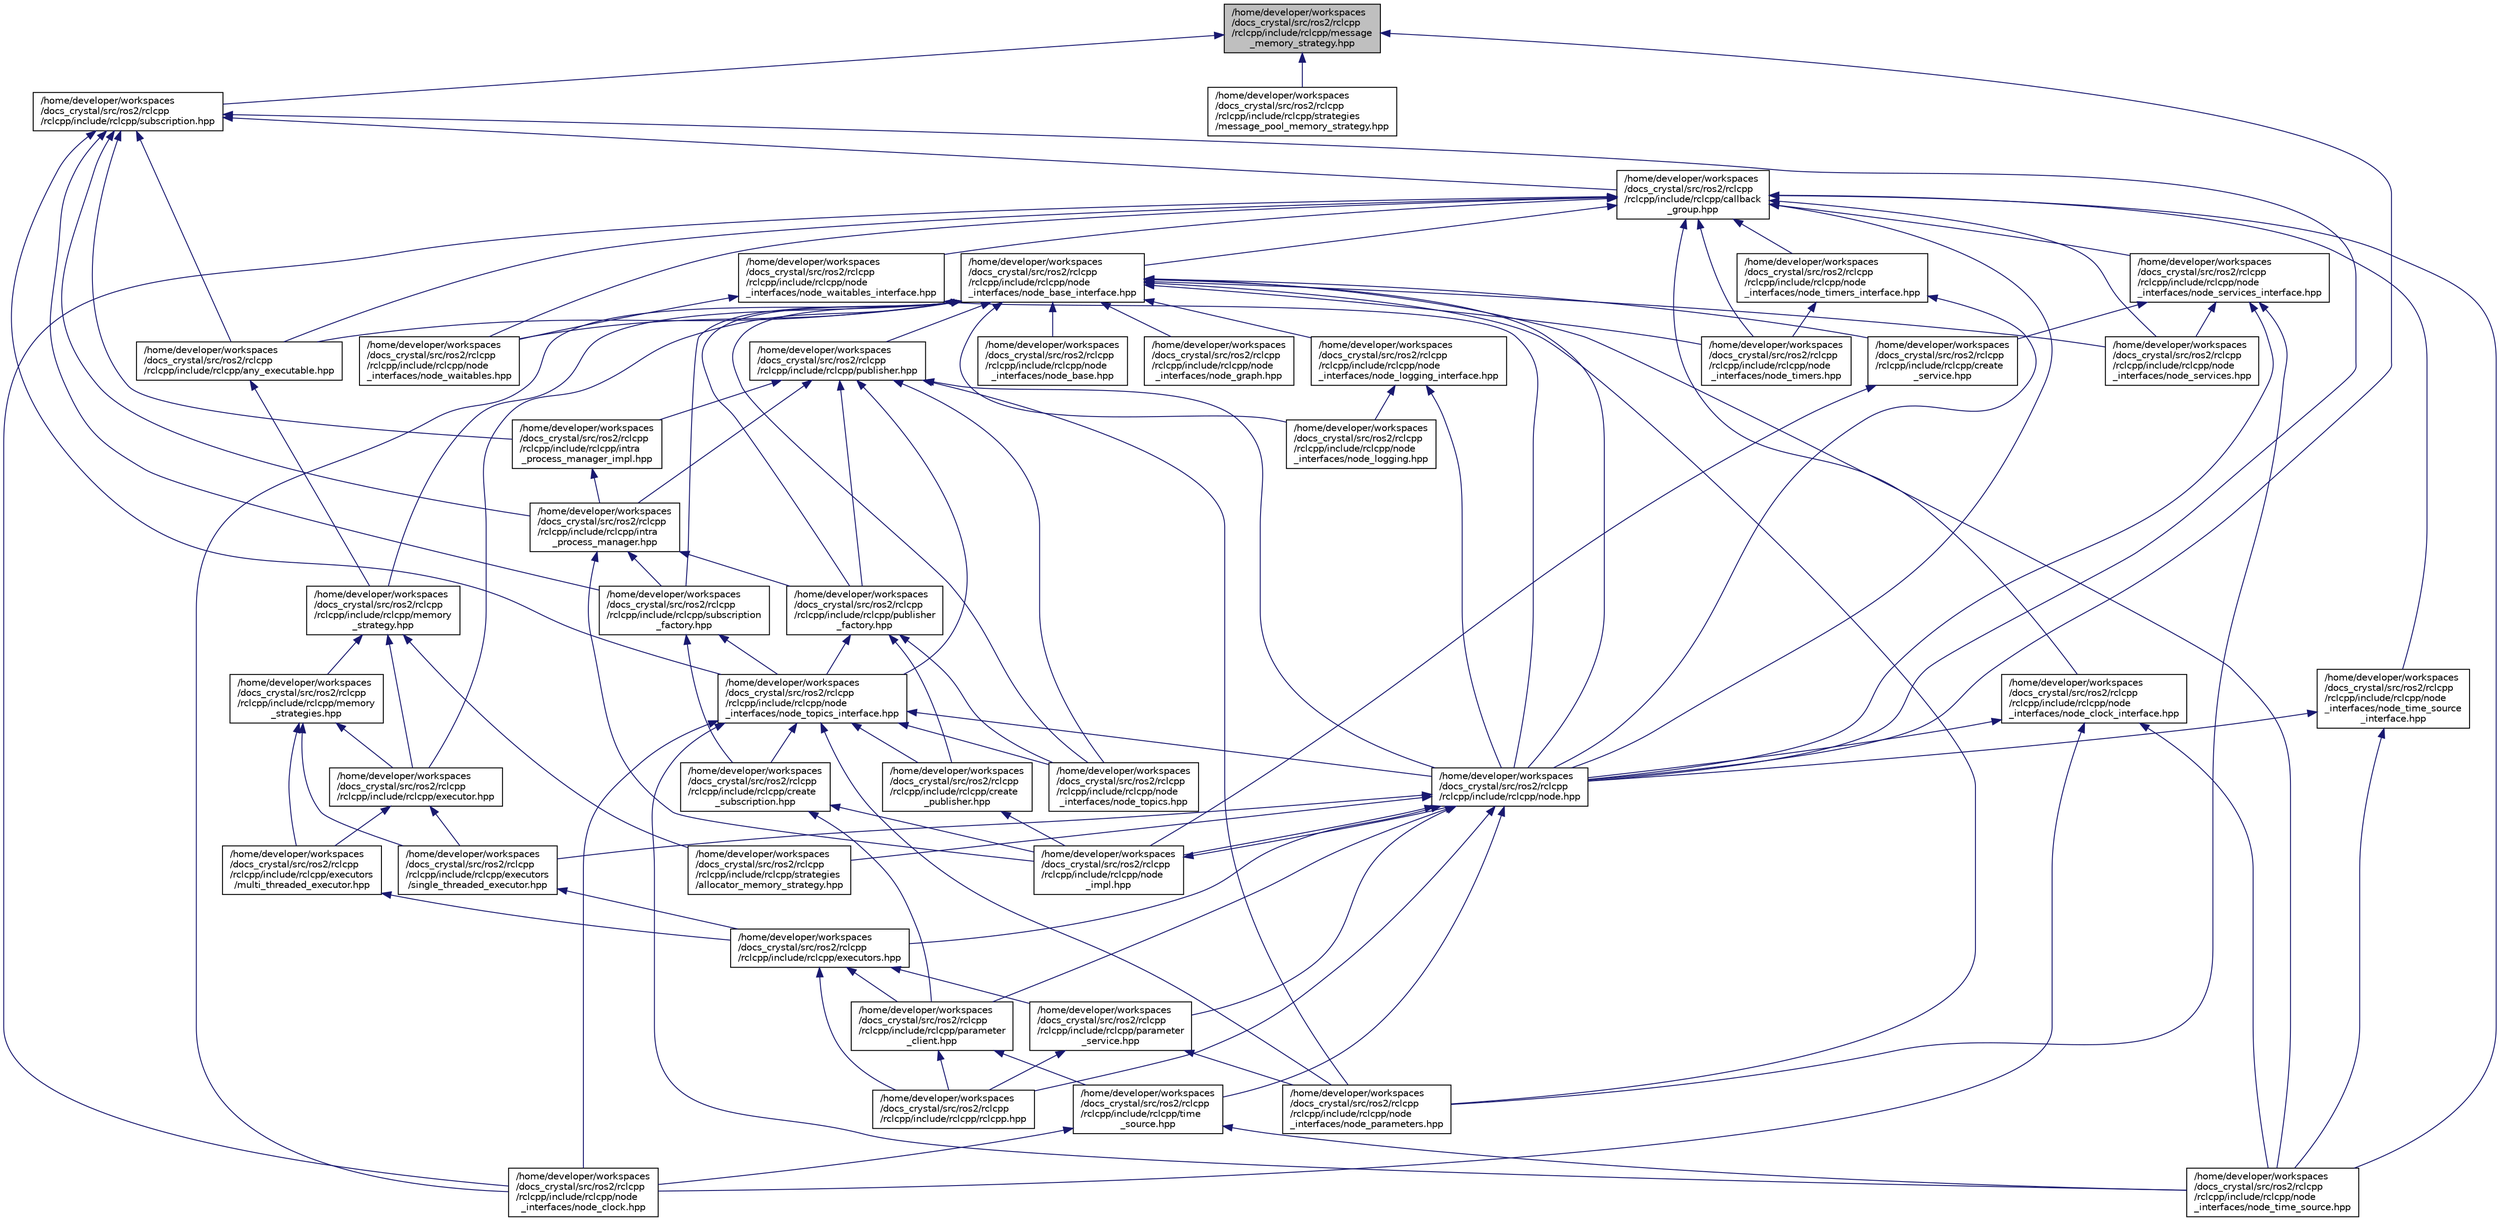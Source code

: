digraph "/home/developer/workspaces/docs_crystal/src/ros2/rclcpp/rclcpp/include/rclcpp/message_memory_strategy.hpp"
{
  edge [fontname="Helvetica",fontsize="10",labelfontname="Helvetica",labelfontsize="10"];
  node [fontname="Helvetica",fontsize="10",shape=record];
  Node15 [label="/home/developer/workspaces\l/docs_crystal/src/ros2/rclcpp\l/rclcpp/include/rclcpp/message\l_memory_strategy.hpp",height=0.2,width=0.4,color="black", fillcolor="grey75", style="filled", fontcolor="black"];
  Node15 -> Node16 [dir="back",color="midnightblue",fontsize="10",style="solid",fontname="Helvetica"];
  Node16 [label="/home/developer/workspaces\l/docs_crystal/src/ros2/rclcpp\l/rclcpp/include/rclcpp/node.hpp",height=0.2,width=0.4,color="black", fillcolor="white", style="filled",URL="$node_8hpp.html"];
  Node16 -> Node17 [dir="back",color="midnightblue",fontsize="10",style="solid",fontname="Helvetica"];
  Node17 [label="/home/developer/workspaces\l/docs_crystal/src/ros2/rclcpp\l/rclcpp/include/rclcpp/executors\l/single_threaded_executor.hpp",height=0.2,width=0.4,color="black", fillcolor="white", style="filled",URL="$single__threaded__executor_8hpp.html"];
  Node17 -> Node18 [dir="back",color="midnightblue",fontsize="10",style="solid",fontname="Helvetica"];
  Node18 [label="/home/developer/workspaces\l/docs_crystal/src/ros2/rclcpp\l/rclcpp/include/rclcpp/executors.hpp",height=0.2,width=0.4,color="black", fillcolor="white", style="filled",URL="$executors_8hpp.html"];
  Node18 -> Node19 [dir="back",color="midnightblue",fontsize="10",style="solid",fontname="Helvetica"];
  Node19 [label="/home/developer/workspaces\l/docs_crystal/src/ros2/rclcpp\l/rclcpp/include/rclcpp/parameter\l_client.hpp",height=0.2,width=0.4,color="black", fillcolor="white", style="filled",URL="$parameter__client_8hpp.html"];
  Node19 -> Node20 [dir="back",color="midnightblue",fontsize="10",style="solid",fontname="Helvetica"];
  Node20 [label="/home/developer/workspaces\l/docs_crystal/src/ros2/rclcpp\l/rclcpp/include/rclcpp/rclcpp.hpp",height=0.2,width=0.4,color="black", fillcolor="white", style="filled",URL="$rclcpp_8hpp.html"];
  Node19 -> Node21 [dir="back",color="midnightblue",fontsize="10",style="solid",fontname="Helvetica"];
  Node21 [label="/home/developer/workspaces\l/docs_crystal/src/ros2/rclcpp\l/rclcpp/include/rclcpp/time\l_source.hpp",height=0.2,width=0.4,color="black", fillcolor="white", style="filled",URL="$time__source_8hpp.html"];
  Node21 -> Node22 [dir="back",color="midnightblue",fontsize="10",style="solid",fontname="Helvetica"];
  Node22 [label="/home/developer/workspaces\l/docs_crystal/src/ros2/rclcpp\l/rclcpp/include/rclcpp/node\l_interfaces/node_clock.hpp",height=0.2,width=0.4,color="black", fillcolor="white", style="filled",URL="$node__clock_8hpp.html"];
  Node21 -> Node23 [dir="back",color="midnightblue",fontsize="10",style="solid",fontname="Helvetica"];
  Node23 [label="/home/developer/workspaces\l/docs_crystal/src/ros2/rclcpp\l/rclcpp/include/rclcpp/node\l_interfaces/node_time_source.hpp",height=0.2,width=0.4,color="black", fillcolor="white", style="filled",URL="$node__time__source_8hpp.html"];
  Node18 -> Node24 [dir="back",color="midnightblue",fontsize="10",style="solid",fontname="Helvetica"];
  Node24 [label="/home/developer/workspaces\l/docs_crystal/src/ros2/rclcpp\l/rclcpp/include/rclcpp/parameter\l_service.hpp",height=0.2,width=0.4,color="black", fillcolor="white", style="filled",URL="$parameter__service_8hpp.html"];
  Node24 -> Node25 [dir="back",color="midnightblue",fontsize="10",style="solid",fontname="Helvetica"];
  Node25 [label="/home/developer/workspaces\l/docs_crystal/src/ros2/rclcpp\l/rclcpp/include/rclcpp/node\l_interfaces/node_parameters.hpp",height=0.2,width=0.4,color="black", fillcolor="white", style="filled",URL="$node__parameters_8hpp.html"];
  Node24 -> Node20 [dir="back",color="midnightblue",fontsize="10",style="solid",fontname="Helvetica"];
  Node18 -> Node20 [dir="back",color="midnightblue",fontsize="10",style="solid",fontname="Helvetica"];
  Node16 -> Node18 [dir="back",color="midnightblue",fontsize="10",style="solid",fontname="Helvetica"];
  Node16 -> Node26 [dir="back",color="midnightblue",fontsize="10",style="solid",fontname="Helvetica"];
  Node26 [label="/home/developer/workspaces\l/docs_crystal/src/ros2/rclcpp\l/rclcpp/include/rclcpp/node\l_impl.hpp",height=0.2,width=0.4,color="black", fillcolor="white", style="filled",URL="$node__impl_8hpp.html"];
  Node26 -> Node16 [dir="back",color="midnightblue",fontsize="10",style="solid",fontname="Helvetica"];
  Node16 -> Node19 [dir="back",color="midnightblue",fontsize="10",style="solid",fontname="Helvetica"];
  Node16 -> Node24 [dir="back",color="midnightblue",fontsize="10",style="solid",fontname="Helvetica"];
  Node16 -> Node20 [dir="back",color="midnightblue",fontsize="10",style="solid",fontname="Helvetica"];
  Node16 -> Node27 [dir="back",color="midnightblue",fontsize="10",style="solid",fontname="Helvetica"];
  Node27 [label="/home/developer/workspaces\l/docs_crystal/src/ros2/rclcpp\l/rclcpp/include/rclcpp/strategies\l/allocator_memory_strategy.hpp",height=0.2,width=0.4,color="black", fillcolor="white", style="filled",URL="$allocator__memory__strategy_8hpp.html"];
  Node16 -> Node21 [dir="back",color="midnightblue",fontsize="10",style="solid",fontname="Helvetica"];
  Node15 -> Node28 [dir="back",color="midnightblue",fontsize="10",style="solid",fontname="Helvetica"];
  Node28 [label="/home/developer/workspaces\l/docs_crystal/src/ros2/rclcpp\l/rclcpp/include/rclcpp/strategies\l/message_pool_memory_strategy.hpp",height=0.2,width=0.4,color="black", fillcolor="white", style="filled",URL="$message__pool__memory__strategy_8hpp.html"];
  Node15 -> Node29 [dir="back",color="midnightblue",fontsize="10",style="solid",fontname="Helvetica"];
  Node29 [label="/home/developer/workspaces\l/docs_crystal/src/ros2/rclcpp\l/rclcpp/include/rclcpp/subscription.hpp",height=0.2,width=0.4,color="black", fillcolor="white", style="filled",URL="$subscription_8hpp.html"];
  Node29 -> Node30 [dir="back",color="midnightblue",fontsize="10",style="solid",fontname="Helvetica"];
  Node30 [label="/home/developer/workspaces\l/docs_crystal/src/ros2/rclcpp\l/rclcpp/include/rclcpp/any_executable.hpp",height=0.2,width=0.4,color="black", fillcolor="white", style="filled",URL="$any__executable_8hpp.html"];
  Node30 -> Node31 [dir="back",color="midnightblue",fontsize="10",style="solid",fontname="Helvetica"];
  Node31 [label="/home/developer/workspaces\l/docs_crystal/src/ros2/rclcpp\l/rclcpp/include/rclcpp/memory\l_strategy.hpp",height=0.2,width=0.4,color="black", fillcolor="white", style="filled",URL="$memory__strategy_8hpp.html"];
  Node31 -> Node32 [dir="back",color="midnightblue",fontsize="10",style="solid",fontname="Helvetica"];
  Node32 [label="/home/developer/workspaces\l/docs_crystal/src/ros2/rclcpp\l/rclcpp/include/rclcpp/executor.hpp",height=0.2,width=0.4,color="black", fillcolor="white", style="filled",URL="$executor_8hpp.html"];
  Node32 -> Node33 [dir="back",color="midnightblue",fontsize="10",style="solid",fontname="Helvetica"];
  Node33 [label="/home/developer/workspaces\l/docs_crystal/src/ros2/rclcpp\l/rclcpp/include/rclcpp/executors\l/multi_threaded_executor.hpp",height=0.2,width=0.4,color="black", fillcolor="white", style="filled",URL="$multi__threaded__executor_8hpp.html"];
  Node33 -> Node18 [dir="back",color="midnightblue",fontsize="10",style="solid",fontname="Helvetica"];
  Node32 -> Node17 [dir="back",color="midnightblue",fontsize="10",style="solid",fontname="Helvetica"];
  Node31 -> Node34 [dir="back",color="midnightblue",fontsize="10",style="solid",fontname="Helvetica"];
  Node34 [label="/home/developer/workspaces\l/docs_crystal/src/ros2/rclcpp\l/rclcpp/include/rclcpp/memory\l_strategies.hpp",height=0.2,width=0.4,color="black", fillcolor="white", style="filled",URL="$memory__strategies_8hpp.html"];
  Node34 -> Node32 [dir="back",color="midnightblue",fontsize="10",style="solid",fontname="Helvetica"];
  Node34 -> Node33 [dir="back",color="midnightblue",fontsize="10",style="solid",fontname="Helvetica"];
  Node34 -> Node17 [dir="back",color="midnightblue",fontsize="10",style="solid",fontname="Helvetica"];
  Node31 -> Node27 [dir="back",color="midnightblue",fontsize="10",style="solid",fontname="Helvetica"];
  Node29 -> Node35 [dir="back",color="midnightblue",fontsize="10",style="solid",fontname="Helvetica"];
  Node35 [label="/home/developer/workspaces\l/docs_crystal/src/ros2/rclcpp\l/rclcpp/include/rclcpp/callback\l_group.hpp",height=0.2,width=0.4,color="black", fillcolor="white", style="filled",URL="$callback__group_8hpp.html"];
  Node35 -> Node30 [dir="back",color="midnightblue",fontsize="10",style="solid",fontname="Helvetica"];
  Node35 -> Node16 [dir="back",color="midnightblue",fontsize="10",style="solid",fontname="Helvetica"];
  Node35 -> Node36 [dir="back",color="midnightblue",fontsize="10",style="solid",fontname="Helvetica"];
  Node36 [label="/home/developer/workspaces\l/docs_crystal/src/ros2/rclcpp\l/rclcpp/include/rclcpp/node\l_interfaces/node_base_interface.hpp",height=0.2,width=0.4,color="black", fillcolor="white", style="filled",URL="$node__base__interface_8hpp.html"];
  Node36 -> Node30 [dir="back",color="midnightblue",fontsize="10",style="solid",fontname="Helvetica"];
  Node36 -> Node37 [dir="back",color="midnightblue",fontsize="10",style="solid",fontname="Helvetica"];
  Node37 [label="/home/developer/workspaces\l/docs_crystal/src/ros2/rclcpp\l/rclcpp/include/rclcpp/create\l_service.hpp",height=0.2,width=0.4,color="black", fillcolor="white", style="filled",URL="$create__service_8hpp.html"];
  Node37 -> Node26 [dir="back",color="midnightblue",fontsize="10",style="solid",fontname="Helvetica"];
  Node36 -> Node32 [dir="back",color="midnightblue",fontsize="10",style="solid",fontname="Helvetica"];
  Node36 -> Node31 [dir="back",color="midnightblue",fontsize="10",style="solid",fontname="Helvetica"];
  Node36 -> Node16 [dir="back",color="midnightblue",fontsize="10",style="solid",fontname="Helvetica"];
  Node36 -> Node38 [dir="back",color="midnightblue",fontsize="10",style="solid",fontname="Helvetica"];
  Node38 [label="/home/developer/workspaces\l/docs_crystal/src/ros2/rclcpp\l/rclcpp/include/rclcpp/node\l_interfaces/node_base.hpp",height=0.2,width=0.4,color="black", fillcolor="white", style="filled",URL="$node__base_8hpp.html"];
  Node36 -> Node22 [dir="back",color="midnightblue",fontsize="10",style="solid",fontname="Helvetica"];
  Node36 -> Node39 [dir="back",color="midnightblue",fontsize="10",style="solid",fontname="Helvetica"];
  Node39 [label="/home/developer/workspaces\l/docs_crystal/src/ros2/rclcpp\l/rclcpp/include/rclcpp/node\l_interfaces/node_graph.hpp",height=0.2,width=0.4,color="black", fillcolor="white", style="filled",URL="$node__graph_8hpp.html"];
  Node36 -> Node40 [dir="back",color="midnightblue",fontsize="10",style="solid",fontname="Helvetica"];
  Node40 [label="/home/developer/workspaces\l/docs_crystal/src/ros2/rclcpp\l/rclcpp/include/rclcpp/node\l_interfaces/node_logging.hpp",height=0.2,width=0.4,color="black", fillcolor="white", style="filled",URL="$node__logging_8hpp.html"];
  Node36 -> Node41 [dir="back",color="midnightblue",fontsize="10",style="solid",fontname="Helvetica"];
  Node41 [label="/home/developer/workspaces\l/docs_crystal/src/ros2/rclcpp\l/rclcpp/include/rclcpp/node\l_interfaces/node_logging_interface.hpp",height=0.2,width=0.4,color="black", fillcolor="white", style="filled",URL="$node__logging__interface_8hpp.html"];
  Node41 -> Node16 [dir="back",color="midnightblue",fontsize="10",style="solid",fontname="Helvetica"];
  Node41 -> Node40 [dir="back",color="midnightblue",fontsize="10",style="solid",fontname="Helvetica"];
  Node36 -> Node25 [dir="back",color="midnightblue",fontsize="10",style="solid",fontname="Helvetica"];
  Node36 -> Node42 [dir="back",color="midnightblue",fontsize="10",style="solid",fontname="Helvetica"];
  Node42 [label="/home/developer/workspaces\l/docs_crystal/src/ros2/rclcpp\l/rclcpp/include/rclcpp/node\l_interfaces/node_services.hpp",height=0.2,width=0.4,color="black", fillcolor="white", style="filled",URL="$node__services_8hpp.html"];
  Node36 -> Node23 [dir="back",color="midnightblue",fontsize="10",style="solid",fontname="Helvetica"];
  Node36 -> Node43 [dir="back",color="midnightblue",fontsize="10",style="solid",fontname="Helvetica"];
  Node43 [label="/home/developer/workspaces\l/docs_crystal/src/ros2/rclcpp\l/rclcpp/include/rclcpp/node\l_interfaces/node_timers.hpp",height=0.2,width=0.4,color="black", fillcolor="white", style="filled",URL="$node__timers_8hpp.html"];
  Node36 -> Node44 [dir="back",color="midnightblue",fontsize="10",style="solid",fontname="Helvetica"];
  Node44 [label="/home/developer/workspaces\l/docs_crystal/src/ros2/rclcpp\l/rclcpp/include/rclcpp/node\l_interfaces/node_topics.hpp",height=0.2,width=0.4,color="black", fillcolor="white", style="filled",URL="$node__topics_8hpp.html"];
  Node36 -> Node45 [dir="back",color="midnightblue",fontsize="10",style="solid",fontname="Helvetica"];
  Node45 [label="/home/developer/workspaces\l/docs_crystal/src/ros2/rclcpp\l/rclcpp/include/rclcpp/node\l_interfaces/node_waitables.hpp",height=0.2,width=0.4,color="black", fillcolor="white", style="filled",URL="$node__waitables_8hpp.html"];
  Node36 -> Node46 [dir="back",color="midnightblue",fontsize="10",style="solid",fontname="Helvetica"];
  Node46 [label="/home/developer/workspaces\l/docs_crystal/src/ros2/rclcpp\l/rclcpp/include/rclcpp/publisher.hpp",height=0.2,width=0.4,color="black", fillcolor="white", style="filled",URL="$publisher_8hpp.html"];
  Node46 -> Node47 [dir="back",color="midnightblue",fontsize="10",style="solid",fontname="Helvetica"];
  Node47 [label="/home/developer/workspaces\l/docs_crystal/src/ros2/rclcpp\l/rclcpp/include/rclcpp/intra\l_process_manager.hpp",height=0.2,width=0.4,color="black", fillcolor="white", style="filled",URL="$intra__process__manager_8hpp.html"];
  Node47 -> Node26 [dir="back",color="midnightblue",fontsize="10",style="solid",fontname="Helvetica"];
  Node47 -> Node48 [dir="back",color="midnightblue",fontsize="10",style="solid",fontname="Helvetica"];
  Node48 [label="/home/developer/workspaces\l/docs_crystal/src/ros2/rclcpp\l/rclcpp/include/rclcpp/publisher\l_factory.hpp",height=0.2,width=0.4,color="black", fillcolor="white", style="filled",URL="$publisher__factory_8hpp.html"];
  Node48 -> Node49 [dir="back",color="midnightblue",fontsize="10",style="solid",fontname="Helvetica"];
  Node49 [label="/home/developer/workspaces\l/docs_crystal/src/ros2/rclcpp\l/rclcpp/include/rclcpp/create\l_publisher.hpp",height=0.2,width=0.4,color="black", fillcolor="white", style="filled",URL="$create__publisher_8hpp.html"];
  Node49 -> Node26 [dir="back",color="midnightblue",fontsize="10",style="solid",fontname="Helvetica"];
  Node48 -> Node44 [dir="back",color="midnightblue",fontsize="10",style="solid",fontname="Helvetica"];
  Node48 -> Node50 [dir="back",color="midnightblue",fontsize="10",style="solid",fontname="Helvetica"];
  Node50 [label="/home/developer/workspaces\l/docs_crystal/src/ros2/rclcpp\l/rclcpp/include/rclcpp/node\l_interfaces/node_topics_interface.hpp",height=0.2,width=0.4,color="black", fillcolor="white", style="filled",URL="$node__topics__interface_8hpp.html"];
  Node50 -> Node49 [dir="back",color="midnightblue",fontsize="10",style="solid",fontname="Helvetica"];
  Node50 -> Node51 [dir="back",color="midnightblue",fontsize="10",style="solid",fontname="Helvetica"];
  Node51 [label="/home/developer/workspaces\l/docs_crystal/src/ros2/rclcpp\l/rclcpp/include/rclcpp/create\l_subscription.hpp",height=0.2,width=0.4,color="black", fillcolor="white", style="filled",URL="$create__subscription_8hpp.html"];
  Node51 -> Node26 [dir="back",color="midnightblue",fontsize="10",style="solid",fontname="Helvetica"];
  Node51 -> Node19 [dir="back",color="midnightblue",fontsize="10",style="solid",fontname="Helvetica"];
  Node50 -> Node16 [dir="back",color="midnightblue",fontsize="10",style="solid",fontname="Helvetica"];
  Node50 -> Node22 [dir="back",color="midnightblue",fontsize="10",style="solid",fontname="Helvetica"];
  Node50 -> Node25 [dir="back",color="midnightblue",fontsize="10",style="solid",fontname="Helvetica"];
  Node50 -> Node23 [dir="back",color="midnightblue",fontsize="10",style="solid",fontname="Helvetica"];
  Node50 -> Node44 [dir="back",color="midnightblue",fontsize="10",style="solid",fontname="Helvetica"];
  Node47 -> Node52 [dir="back",color="midnightblue",fontsize="10",style="solid",fontname="Helvetica"];
  Node52 [label="/home/developer/workspaces\l/docs_crystal/src/ros2/rclcpp\l/rclcpp/include/rclcpp/subscription\l_factory.hpp",height=0.2,width=0.4,color="black", fillcolor="white", style="filled",URL="$subscription__factory_8hpp.html"];
  Node52 -> Node51 [dir="back",color="midnightblue",fontsize="10",style="solid",fontname="Helvetica"];
  Node52 -> Node50 [dir="back",color="midnightblue",fontsize="10",style="solid",fontname="Helvetica"];
  Node46 -> Node53 [dir="back",color="midnightblue",fontsize="10",style="solid",fontname="Helvetica"];
  Node53 [label="/home/developer/workspaces\l/docs_crystal/src/ros2/rclcpp\l/rclcpp/include/rclcpp/intra\l_process_manager_impl.hpp",height=0.2,width=0.4,color="black", fillcolor="white", style="filled",URL="$intra__process__manager__impl_8hpp.html"];
  Node53 -> Node47 [dir="back",color="midnightblue",fontsize="10",style="solid",fontname="Helvetica"];
  Node46 -> Node16 [dir="back",color="midnightblue",fontsize="10",style="solid",fontname="Helvetica"];
  Node46 -> Node25 [dir="back",color="midnightblue",fontsize="10",style="solid",fontname="Helvetica"];
  Node46 -> Node44 [dir="back",color="midnightblue",fontsize="10",style="solid",fontname="Helvetica"];
  Node46 -> Node50 [dir="back",color="midnightblue",fontsize="10",style="solid",fontname="Helvetica"];
  Node46 -> Node48 [dir="back",color="midnightblue",fontsize="10",style="solid",fontname="Helvetica"];
  Node36 -> Node48 [dir="back",color="midnightblue",fontsize="10",style="solid",fontname="Helvetica"];
  Node36 -> Node52 [dir="back",color="midnightblue",fontsize="10",style="solid",fontname="Helvetica"];
  Node35 -> Node22 [dir="back",color="midnightblue",fontsize="10",style="solid",fontname="Helvetica"];
  Node35 -> Node54 [dir="back",color="midnightblue",fontsize="10",style="solid",fontname="Helvetica"];
  Node54 [label="/home/developer/workspaces\l/docs_crystal/src/ros2/rclcpp\l/rclcpp/include/rclcpp/node\l_interfaces/node_clock_interface.hpp",height=0.2,width=0.4,color="black", fillcolor="white", style="filled",URL="$node__clock__interface_8hpp.html"];
  Node54 -> Node16 [dir="back",color="midnightblue",fontsize="10",style="solid",fontname="Helvetica"];
  Node54 -> Node22 [dir="back",color="midnightblue",fontsize="10",style="solid",fontname="Helvetica"];
  Node54 -> Node23 [dir="back",color="midnightblue",fontsize="10",style="solid",fontname="Helvetica"];
  Node35 -> Node42 [dir="back",color="midnightblue",fontsize="10",style="solid",fontname="Helvetica"];
  Node35 -> Node55 [dir="back",color="midnightblue",fontsize="10",style="solid",fontname="Helvetica"];
  Node55 [label="/home/developer/workspaces\l/docs_crystal/src/ros2/rclcpp\l/rclcpp/include/rclcpp/node\l_interfaces/node_services_interface.hpp",height=0.2,width=0.4,color="black", fillcolor="white", style="filled",URL="$node__services__interface_8hpp.html"];
  Node55 -> Node37 [dir="back",color="midnightblue",fontsize="10",style="solid",fontname="Helvetica"];
  Node55 -> Node16 [dir="back",color="midnightblue",fontsize="10",style="solid",fontname="Helvetica"];
  Node55 -> Node25 [dir="back",color="midnightblue",fontsize="10",style="solid",fontname="Helvetica"];
  Node55 -> Node42 [dir="back",color="midnightblue",fontsize="10",style="solid",fontname="Helvetica"];
  Node35 -> Node23 [dir="back",color="midnightblue",fontsize="10",style="solid",fontname="Helvetica"];
  Node35 -> Node56 [dir="back",color="midnightblue",fontsize="10",style="solid",fontname="Helvetica"];
  Node56 [label="/home/developer/workspaces\l/docs_crystal/src/ros2/rclcpp\l/rclcpp/include/rclcpp/node\l_interfaces/node_time_source\l_interface.hpp",height=0.2,width=0.4,color="black", fillcolor="white", style="filled",URL="$node__time__source__interface_8hpp.html"];
  Node56 -> Node16 [dir="back",color="midnightblue",fontsize="10",style="solid",fontname="Helvetica"];
  Node56 -> Node23 [dir="back",color="midnightblue",fontsize="10",style="solid",fontname="Helvetica"];
  Node35 -> Node43 [dir="back",color="midnightblue",fontsize="10",style="solid",fontname="Helvetica"];
  Node35 -> Node57 [dir="back",color="midnightblue",fontsize="10",style="solid",fontname="Helvetica"];
  Node57 [label="/home/developer/workspaces\l/docs_crystal/src/ros2/rclcpp\l/rclcpp/include/rclcpp/node\l_interfaces/node_timers_interface.hpp",height=0.2,width=0.4,color="black", fillcolor="white", style="filled",URL="$node__timers__interface_8hpp.html"];
  Node57 -> Node16 [dir="back",color="midnightblue",fontsize="10",style="solid",fontname="Helvetica"];
  Node57 -> Node43 [dir="back",color="midnightblue",fontsize="10",style="solid",fontname="Helvetica"];
  Node35 -> Node45 [dir="back",color="midnightblue",fontsize="10",style="solid",fontname="Helvetica"];
  Node35 -> Node58 [dir="back",color="midnightblue",fontsize="10",style="solid",fontname="Helvetica"];
  Node58 [label="/home/developer/workspaces\l/docs_crystal/src/ros2/rclcpp\l/rclcpp/include/rclcpp/node\l_interfaces/node_waitables_interface.hpp",height=0.2,width=0.4,color="black", fillcolor="white", style="filled",URL="$node__waitables__interface_8hpp.html"];
  Node58 -> Node16 [dir="back",color="midnightblue",fontsize="10",style="solid",fontname="Helvetica"];
  Node58 -> Node45 [dir="back",color="midnightblue",fontsize="10",style="solid",fontname="Helvetica"];
  Node29 -> Node47 [dir="back",color="midnightblue",fontsize="10",style="solid",fontname="Helvetica"];
  Node29 -> Node53 [dir="back",color="midnightblue",fontsize="10",style="solid",fontname="Helvetica"];
  Node29 -> Node16 [dir="back",color="midnightblue",fontsize="10",style="solid",fontname="Helvetica"];
  Node29 -> Node50 [dir="back",color="midnightblue",fontsize="10",style="solid",fontname="Helvetica"];
  Node29 -> Node52 [dir="back",color="midnightblue",fontsize="10",style="solid",fontname="Helvetica"];
}
